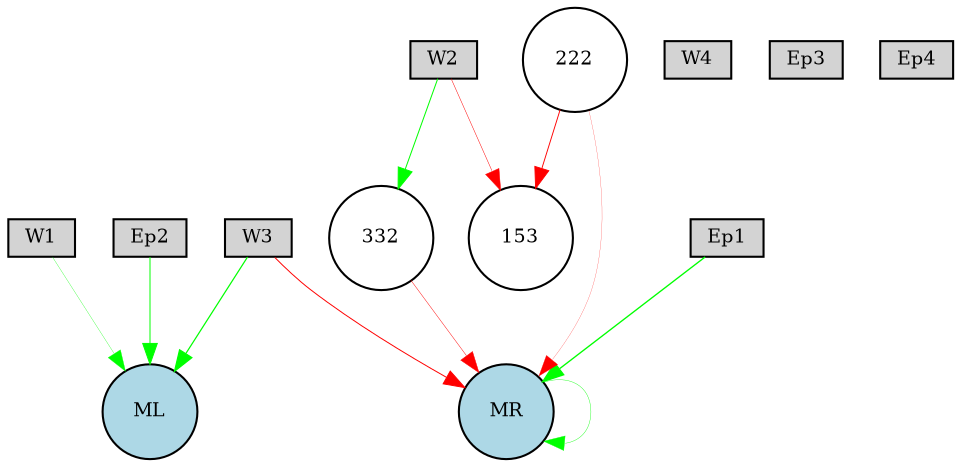 digraph {
	node [fontsize=9 height=0.2 shape=circle width=0.2]
	W1 [fillcolor=lightgray shape=box style=filled]
	W2 [fillcolor=lightgray shape=box style=filled]
	W3 [fillcolor=lightgray shape=box style=filled]
	W4 [fillcolor=lightgray shape=box style=filled]
	Ep1 [fillcolor=lightgray shape=box style=filled]
	Ep2 [fillcolor=lightgray shape=box style=filled]
	Ep3 [fillcolor=lightgray shape=box style=filled]
	Ep4 [fillcolor=lightgray shape=box style=filled]
	ML [fillcolor=lightblue style=filled]
	MR [fillcolor=lightblue style=filled]
	332 [fillcolor=white style=filled]
	222 [fillcolor=white style=filled]
	W2 -> 332 [color=green penwidth=0.483441641611 style=solid]
	222 -> MR [color=red penwidth=0.100189718877 style=solid]
	Ep1 -> MR [color=green penwidth=0.648422489831 style=solid]
	332 -> MR [color=red penwidth=0.217413598929 style=solid]
	W1 -> ML [color=green penwidth=0.147594232667 style=solid]
	Ep2 -> ML [color=green penwidth=0.46902639351 style=solid]
	W3 -> ML [color=green penwidth=0.585536374256 style=solid]
	MR -> MR [color=green penwidth=0.184326317245 style=solid]
	W3 -> MR [color=red penwidth=0.468650153286 style=solid]
	222 -> 153 [color=red penwidth=0.447252201656 style=solid]
	W2 -> 153 [color=red penwidth=0.230024114959 style=solid]
}
